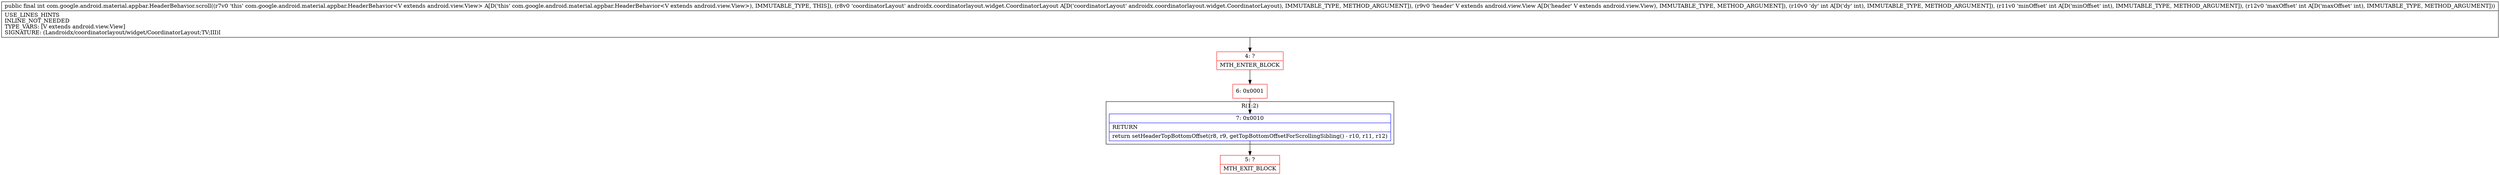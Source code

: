 digraph "CFG forcom.google.android.material.appbar.HeaderBehavior.scroll(Landroidx\/coordinatorlayout\/widget\/CoordinatorLayout;Landroid\/view\/View;III)I" {
subgraph cluster_Region_1395244562 {
label = "R(1:2)";
node [shape=record,color=blue];
Node_7 [shape=record,label="{7\:\ 0x0010|RETURN\l|return setHeaderTopBottomOffset(r8, r9, getTopBottomOffsetForScrollingSibling() \- r10, r11, r12)\l}"];
}
Node_4 [shape=record,color=red,label="{4\:\ ?|MTH_ENTER_BLOCK\l}"];
Node_6 [shape=record,color=red,label="{6\:\ 0x0001}"];
Node_5 [shape=record,color=red,label="{5\:\ ?|MTH_EXIT_BLOCK\l}"];
MethodNode[shape=record,label="{public final int com.google.android.material.appbar.HeaderBehavior.scroll((r7v0 'this' com.google.android.material.appbar.HeaderBehavior\<V extends android.view.View\> A[D('this' com.google.android.material.appbar.HeaderBehavior\<V extends android.view.View\>), IMMUTABLE_TYPE, THIS]), (r8v0 'coordinatorLayout' androidx.coordinatorlayout.widget.CoordinatorLayout A[D('coordinatorLayout' androidx.coordinatorlayout.widget.CoordinatorLayout), IMMUTABLE_TYPE, METHOD_ARGUMENT]), (r9v0 'header' V extends android.view.View A[D('header' V extends android.view.View), IMMUTABLE_TYPE, METHOD_ARGUMENT]), (r10v0 'dy' int A[D('dy' int), IMMUTABLE_TYPE, METHOD_ARGUMENT]), (r11v0 'minOffset' int A[D('minOffset' int), IMMUTABLE_TYPE, METHOD_ARGUMENT]), (r12v0 'maxOffset' int A[D('maxOffset' int), IMMUTABLE_TYPE, METHOD_ARGUMENT]))  | USE_LINES_HINTS\lINLINE_NOT_NEEDED\lTYPE_VARS: [V extends android.view.View]\lSIGNATURE: (Landroidx\/coordinatorlayout\/widget\/CoordinatorLayout;TV;III)I\l}"];
MethodNode -> Node_4;Node_7 -> Node_5;
Node_4 -> Node_6;
Node_6 -> Node_7;
}

